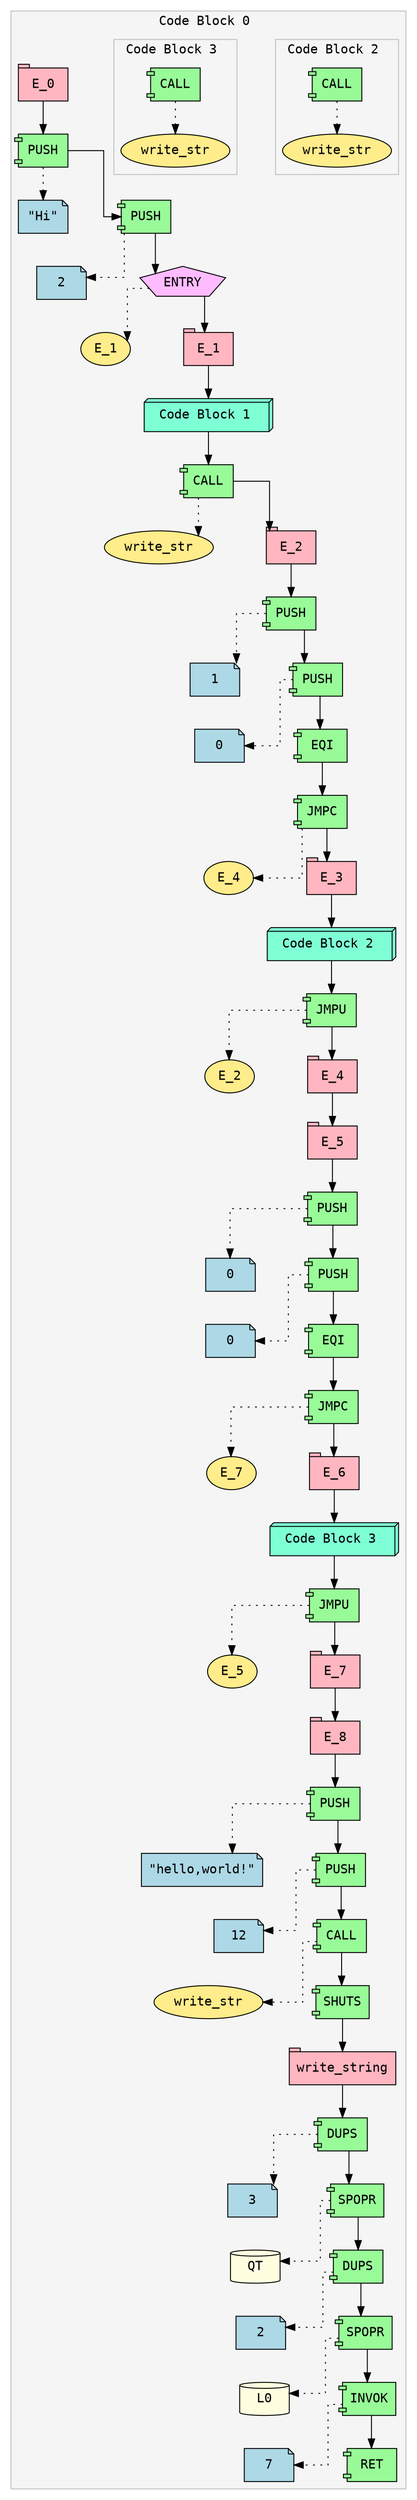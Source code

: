 digraph ir {
splines=ortho;
nodesep=0.8;
ranksep=0.5;
subgraph cluster_0 {
label="Code Block 0 ";
style=filled;
color=gray;
fillcolor=whitesmoke;
fontname="Courier";
Expr_1 [shape=tab style=filled fillcolor=lightpink fontname="Courier" label="E_0"]
Expr_2 [shape=component style=filled fillcolor=palegreen fontname="Courier" label="PUSH"]
Expr_3 [shape=note style=filled fillcolor=lightblue fontname="Courier" label="\"Hi\""]
Expr_2 -> Expr_3 [style=dotted]
Expr_1 -> Expr_2;
Expr_4 [shape=component style=filled fillcolor=palegreen fontname="Courier" label="PUSH"]
Expr_5 [shape=note style=filled fillcolor=lightblue fontname="Courier" label="2"]
Expr_4 -> Expr_5 [style=dotted]
Expr_2 -> Expr_4;
Expr_6 [shape=pentagon style=filled fillcolor=plum1 fontname="Courier" label="ENTRY"]
Expr_7 [shape=ellipse style=filled fillcolor=lightgoldenrod1 fontname="Courier" label="E_1"]
Expr_6 -> Expr_7 [style=dotted]
Expr_4 -> Expr_6;
Expr_8 [shape=tab style=filled fillcolor=lightpink fontname="Courier" label="E_1"]
Expr_6 -> Expr_8;
subgraph cluster_9 {
label="Code Block 1 ";
style=filled;
color=gray;
fillcolor=whitesmoke;
fontname="Courier";
}
Expr_9 [shape=box3d style=filled fillcolor=aquamarine fontname="Courier" label=" Code Block 1  "]
Expr_8 -> Expr_9;
Expr_10 [shape=component style=filled fillcolor=palegreen fontname="Courier" label="CALL"]
Expr_11 [shape=ellipse style=filled fillcolor=lightgoldenrod1 fontname="Courier" label="write_str"]
Expr_10 -> Expr_11 [style=dotted]
Expr_9 -> Expr_10;
Expr_12 [shape=tab style=filled fillcolor=lightpink fontname="Courier" label="E_2"]
Expr_10 -> Expr_12;
Expr_13 [shape=component style=filled fillcolor=palegreen fontname="Courier" label="PUSH"]
Expr_14 [shape=note style=filled fillcolor=lightblue fontname="Courier" label="1"]
Expr_13 -> Expr_14 [style=dotted]
Expr_12 -> Expr_13;
Expr_15 [shape=component style=filled fillcolor=palegreen fontname="Courier" label="PUSH"]
Expr_16 [shape=note style=filled fillcolor=lightblue fontname="Courier" label="0"]
Expr_15 -> Expr_16 [style=dotted]
Expr_13 -> Expr_15;
Expr_17 [shape=component style=filled fillcolor=palegreen fontname="Courier" label="EQI"]
Expr_15 -> Expr_17;
Expr_18 [shape=component style=filled fillcolor=palegreen fontname="Courier" label="JMPC"]
Expr_19 [shape=ellipse style=filled fillcolor=lightgoldenrod1 fontname="Courier" label="E_4"]
Expr_18 -> Expr_19 [style=dotted]
Expr_17 -> Expr_18;
Expr_20 [shape=tab style=filled fillcolor=lightpink fontname="Courier" label="E_3"]
Expr_18 -> Expr_20;
subgraph cluster_21 {
label="Code Block 2 ";
style=filled;
color=gray;
fillcolor=whitesmoke;
fontname="Courier";
Expr_22 [shape=component style=filled fillcolor=palegreen fontname="Courier" label="CALL"]
Expr_23 [shape=ellipse style=filled fillcolor=lightgoldenrod1 fontname="Courier" label="write_str"]
Expr_22 -> Expr_23 [style=dotted]
}
Expr_21 [shape=box3d style=filled fillcolor=aquamarine fontname="Courier" label=" Code Block 2  "]
Expr_20 -> Expr_21;
Expr_24 [shape=component style=filled fillcolor=palegreen fontname="Courier" label="JMPU"]
Expr_25 [shape=ellipse style=filled fillcolor=lightgoldenrod1 fontname="Courier" label="E_2"]
Expr_24 -> Expr_25 [style=dotted]
Expr_21 -> Expr_24;
Expr_26 [shape=tab style=filled fillcolor=lightpink fontname="Courier" label="E_4"]
Expr_24 -> Expr_26;
Expr_27 [shape=tab style=filled fillcolor=lightpink fontname="Courier" label="E_5"]
Expr_26 -> Expr_27;
Expr_28 [shape=component style=filled fillcolor=palegreen fontname="Courier" label="PUSH"]
Expr_29 [shape=note style=filled fillcolor=lightblue fontname="Courier" label="0"]
Expr_28 -> Expr_29 [style=dotted]
Expr_27 -> Expr_28;
Expr_30 [shape=component style=filled fillcolor=palegreen fontname="Courier" label="PUSH"]
Expr_31 [shape=note style=filled fillcolor=lightblue fontname="Courier" label="0"]
Expr_30 -> Expr_31 [style=dotted]
Expr_28 -> Expr_30;
Expr_32 [shape=component style=filled fillcolor=palegreen fontname="Courier" label="EQI"]
Expr_30 -> Expr_32;
Expr_33 [shape=component style=filled fillcolor=palegreen fontname="Courier" label="JMPC"]
Expr_34 [shape=ellipse style=filled fillcolor=lightgoldenrod1 fontname="Courier" label="E_7"]
Expr_33 -> Expr_34 [style=dotted]
Expr_32 -> Expr_33;
Expr_35 [shape=tab style=filled fillcolor=lightpink fontname="Courier" label="E_6"]
Expr_33 -> Expr_35;
subgraph cluster_36 {
label="Code Block 3 ";
style=filled;
color=gray;
fillcolor=whitesmoke;
fontname="Courier";
Expr_37 [shape=component style=filled fillcolor=palegreen fontname="Courier" label="CALL"]
Expr_38 [shape=ellipse style=filled fillcolor=lightgoldenrod1 fontname="Courier" label="write_str"]
Expr_37 -> Expr_38 [style=dotted]
}
Expr_36 [shape=box3d style=filled fillcolor=aquamarine fontname="Courier" label=" Code Block 3  "]
Expr_35 -> Expr_36;
Expr_39 [shape=component style=filled fillcolor=palegreen fontname="Courier" label="JMPU"]
Expr_40 [shape=ellipse style=filled fillcolor=lightgoldenrod1 fontname="Courier" label="E_5"]
Expr_39 -> Expr_40 [style=dotted]
Expr_36 -> Expr_39;
Expr_41 [shape=tab style=filled fillcolor=lightpink fontname="Courier" label="E_7"]
Expr_39 -> Expr_41;
Expr_42 [shape=tab style=filled fillcolor=lightpink fontname="Courier" label="E_8"]
Expr_41 -> Expr_42;
Expr_43 [shape=component style=filled fillcolor=palegreen fontname="Courier" label="PUSH"]
Expr_44 [shape=note style=filled fillcolor=lightblue fontname="Courier" label="\"hello,world!\""]
Expr_43 -> Expr_44 [style=dotted]
Expr_42 -> Expr_43;
Expr_45 [shape=component style=filled fillcolor=palegreen fontname="Courier" label="PUSH"]
Expr_46 [shape=note style=filled fillcolor=lightblue fontname="Courier" label="12"]
Expr_45 -> Expr_46 [style=dotted]
Expr_43 -> Expr_45;
Expr_47 [shape=component style=filled fillcolor=palegreen fontname="Courier" label="CALL"]
Expr_48 [shape=ellipse style=filled fillcolor=lightgoldenrod1 fontname="Courier" label="write_str"]
Expr_47 -> Expr_48 [style=dotted]
Expr_45 -> Expr_47;
Expr_49 [shape=component style=filled fillcolor=palegreen fontname="Courier" label="SHUTS"]
Expr_47 -> Expr_49;
Expr_50 [shape=tab style=filled fillcolor=lightpink fontname="Courier" label="write_string"]
Expr_49 -> Expr_50;
Expr_51 [shape=component style=filled fillcolor=palegreen fontname="Courier" label="DUPS"]
Expr_52 [shape=note style=filled fillcolor=lightblue fontname="Courier" label="3"]
Expr_51 -> Expr_52 [style=dotted]
Expr_50 -> Expr_51;
Expr_53 [shape=component style=filled fillcolor=palegreen fontname="Courier" label="SPOPR"]
Expr_54 [shape=cylinder style=filled fillcolor=lightyellow fontname="Courier" label="QT"]
Expr_53 -> Expr_54 [style=dotted]
Expr_51 -> Expr_53;
Expr_55 [shape=component style=filled fillcolor=palegreen fontname="Courier" label="DUPS"]
Expr_56 [shape=note style=filled fillcolor=lightblue fontname="Courier" label="2"]
Expr_55 -> Expr_56 [style=dotted]
Expr_53 -> Expr_55;
Expr_57 [shape=component style=filled fillcolor=palegreen fontname="Courier" label="SPOPR"]
Expr_58 [shape=cylinder style=filled fillcolor=lightyellow fontname="Courier" label="L0"]
Expr_57 -> Expr_58 [style=dotted]
Expr_55 -> Expr_57;
Expr_59 [shape=component style=filled fillcolor=palegreen fontname="Courier" label="INVOK"]
Expr_60 [shape=note style=filled fillcolor=lightblue fontname="Courier" label="7"]
Expr_59 -> Expr_60 [style=dotted]
Expr_57 -> Expr_59;
Expr_61 [shape=component style=filled fillcolor=palegreen fontname="Courier" label="RET"]
Expr_59 -> Expr_61;
}
}
